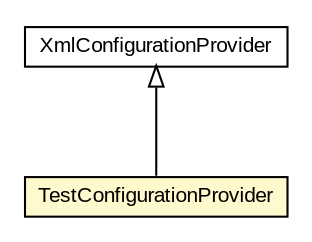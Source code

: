 #!/usr/local/bin/dot
#
# Class diagram 
# Generated by UMLGraph version R5_6-24-gf6e263 (http://www.umlgraph.org/)
#

digraph G {
	edge [fontname="arial",fontsize=10,labelfontname="arial",labelfontsize=10];
	node [fontname="arial",fontsize=10,shape=plaintext];
	nodesep=0.25;
	ranksep=0.5;
	// net.trajano.doxdb.sample.test.TestConfigurationProvider
	c39 [label=<<table title="net.trajano.doxdb.sample.test.TestConfigurationProvider" border="0" cellborder="1" cellspacing="0" cellpadding="2" port="p" bgcolor="lemonChiffon" href="./TestConfigurationProvider.html">
		<tr><td><table border="0" cellspacing="0" cellpadding="1">
<tr><td align="center" balign="center"> TestConfigurationProvider </td></tr>
		</table></td></tr>
		</table>>, URL="./TestConfigurationProvider.html", fontname="arial", fontcolor="black", fontsize=10.0];
	//net.trajano.doxdb.sample.test.TestConfigurationProvider extends net.trajano.doxdb.ext.XmlConfigurationProvider
	c45:p -> c39:p [dir=back,arrowtail=empty];
	// net.trajano.doxdb.ext.XmlConfigurationProvider
	c45 [label=<<table title="net.trajano.doxdb.ext.XmlConfigurationProvider" border="0" cellborder="1" cellspacing="0" cellpadding="2" port="p" href="http://java.sun.com/j2se/1.4.2/docs/api/net/trajano/doxdb/ext/XmlConfigurationProvider.html">
		<tr><td><table border="0" cellspacing="0" cellpadding="1">
<tr><td align="center" balign="center"> XmlConfigurationProvider </td></tr>
		</table></td></tr>
		</table>>, URL="http://java.sun.com/j2se/1.4.2/docs/api/net/trajano/doxdb/ext/XmlConfigurationProvider.html", fontname="arial", fontcolor="black", fontsize=10.0];
}

